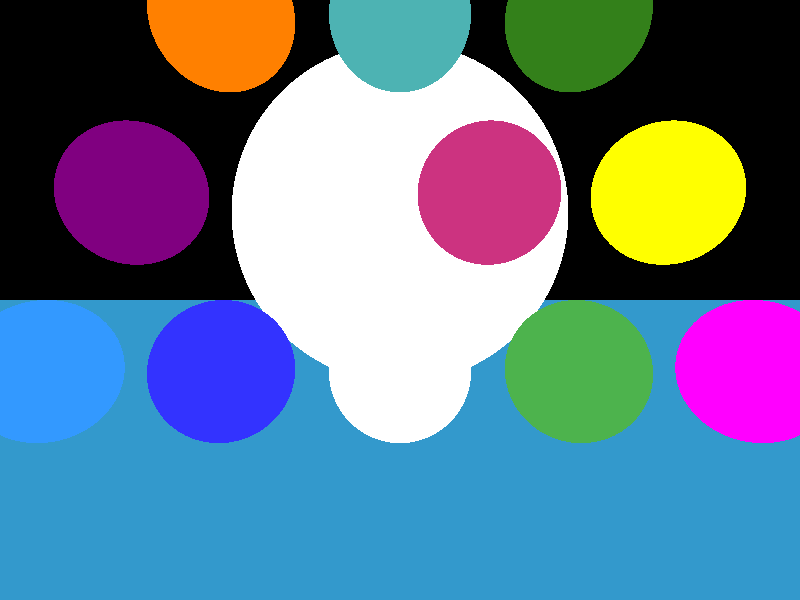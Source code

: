 camera {
location  <0, 0, 7>
up        <0,  1,  0>
right     <1.33333, 0,  0>
look_at   <0, 0, 0>
}

light_source {<-100, 100, 100> color rgb <1.5, 1.5, 1.5>}

plane {<0, 1, 0>, -4
      pigment {color rgb <0.2, 0.6, 0.8>}
      finish {ambient 0.4 diffuse 0.8}
}

// First Layer
sphere { <-10, -2, -10>, 2
  pigment { color rgb <1.0, 0.0, 1.0>}
  finish {ambient 0.2 diffuse 0.4 specular 0.1 reflection 0.1}
}

sphere { <-5, -2, -10>, 2
  pigment { color rgb <0.3, 0.7, 0.3>}
  finish {ambient 0.2 diffuse 0.4 specular 0.6 reflection 0.3}
}

sphere { <0, -2, -10>, 2
  pigment { color rgb <1.0, 1.0, 1.0>}
  finish {ambient 0.2 diffuse 0.4 refraction 1.0 ior 1.33}
}

sphere { <5, -2, -10>, 2
  pigment { color rgb <0.2, 0.2, 1.0>}
  finish {ambient 0.2 diffuse 0.4 reflection 0.3}
}

sphere { <10, -2, -10>, 2
  pigment { color rgb <0.2, 0.6, 1.0>}
  finish {ambient 0.2 diffuse 0.4 specular 0.1 reflection 0.1}
}

// Second Layer

sphere { <-7.5, 3, -10>, 2
  pigment { color rgb <1.0, 1.0, 0.0>}
  finish {ambient 0.2 diffuse 0.7 specular 0.1 reflection 0.3 refraction 1.0 ior 1.5}
}

sphere { <-2.5, 3, -10>, 2
  pigment { color rgb <0.8, 0.2, 0.5>}
  finish {ambient 0.2 diffuse 0.4 specular 0.5 refraction 0.8 ior 1.2 reflection 0.3}
}

sphere { <2.5, 3, -10>, 2
  pigment { color rgb <1.0, 1.0, 1.0>}
  finish {ambient 0.2 diffuse 0.4 specular 0.1 reflection 0.8}
}

sphere { <7.5, 3, -10>, 2
  pigment { color rgb <0.5, 0, 0.5>}
  finish {ambient 0.2 diffuse 0.4 specular 0.1refraction 1.0 ior 1.3333}
}

// Third Layer

sphere { <-5, 8, -10>, 2
  pigment { color rgb <0.2, 0.5, 0.1>}
  finish {ambient 0.2 diffuse 0.7 specular 0.1}
}

sphere { <0, 8, -10>, 2
  pigment { color rgb <0.3, 0.7, 0.7>}
  finish {ambient 0.2 diffuse 0.4 specular 0.5 refraction 0.8 ior 1.2 reflection 0.3}
}

sphere { <5, 8, -10>, 2
  pigment { color rgb <1.0, 0.5, 0>}
  finish {ambient 0.2 diffuse 0.4 specular 0.1 reflection 0.2}
}

sphere { <0, 5, -30>, 10
  pigment { color rgb <1.0, 1.0, 1.0>}
  finish {ambient 0.2 diffuse 0.4 specular 0.1 reflection 0.8}
}

